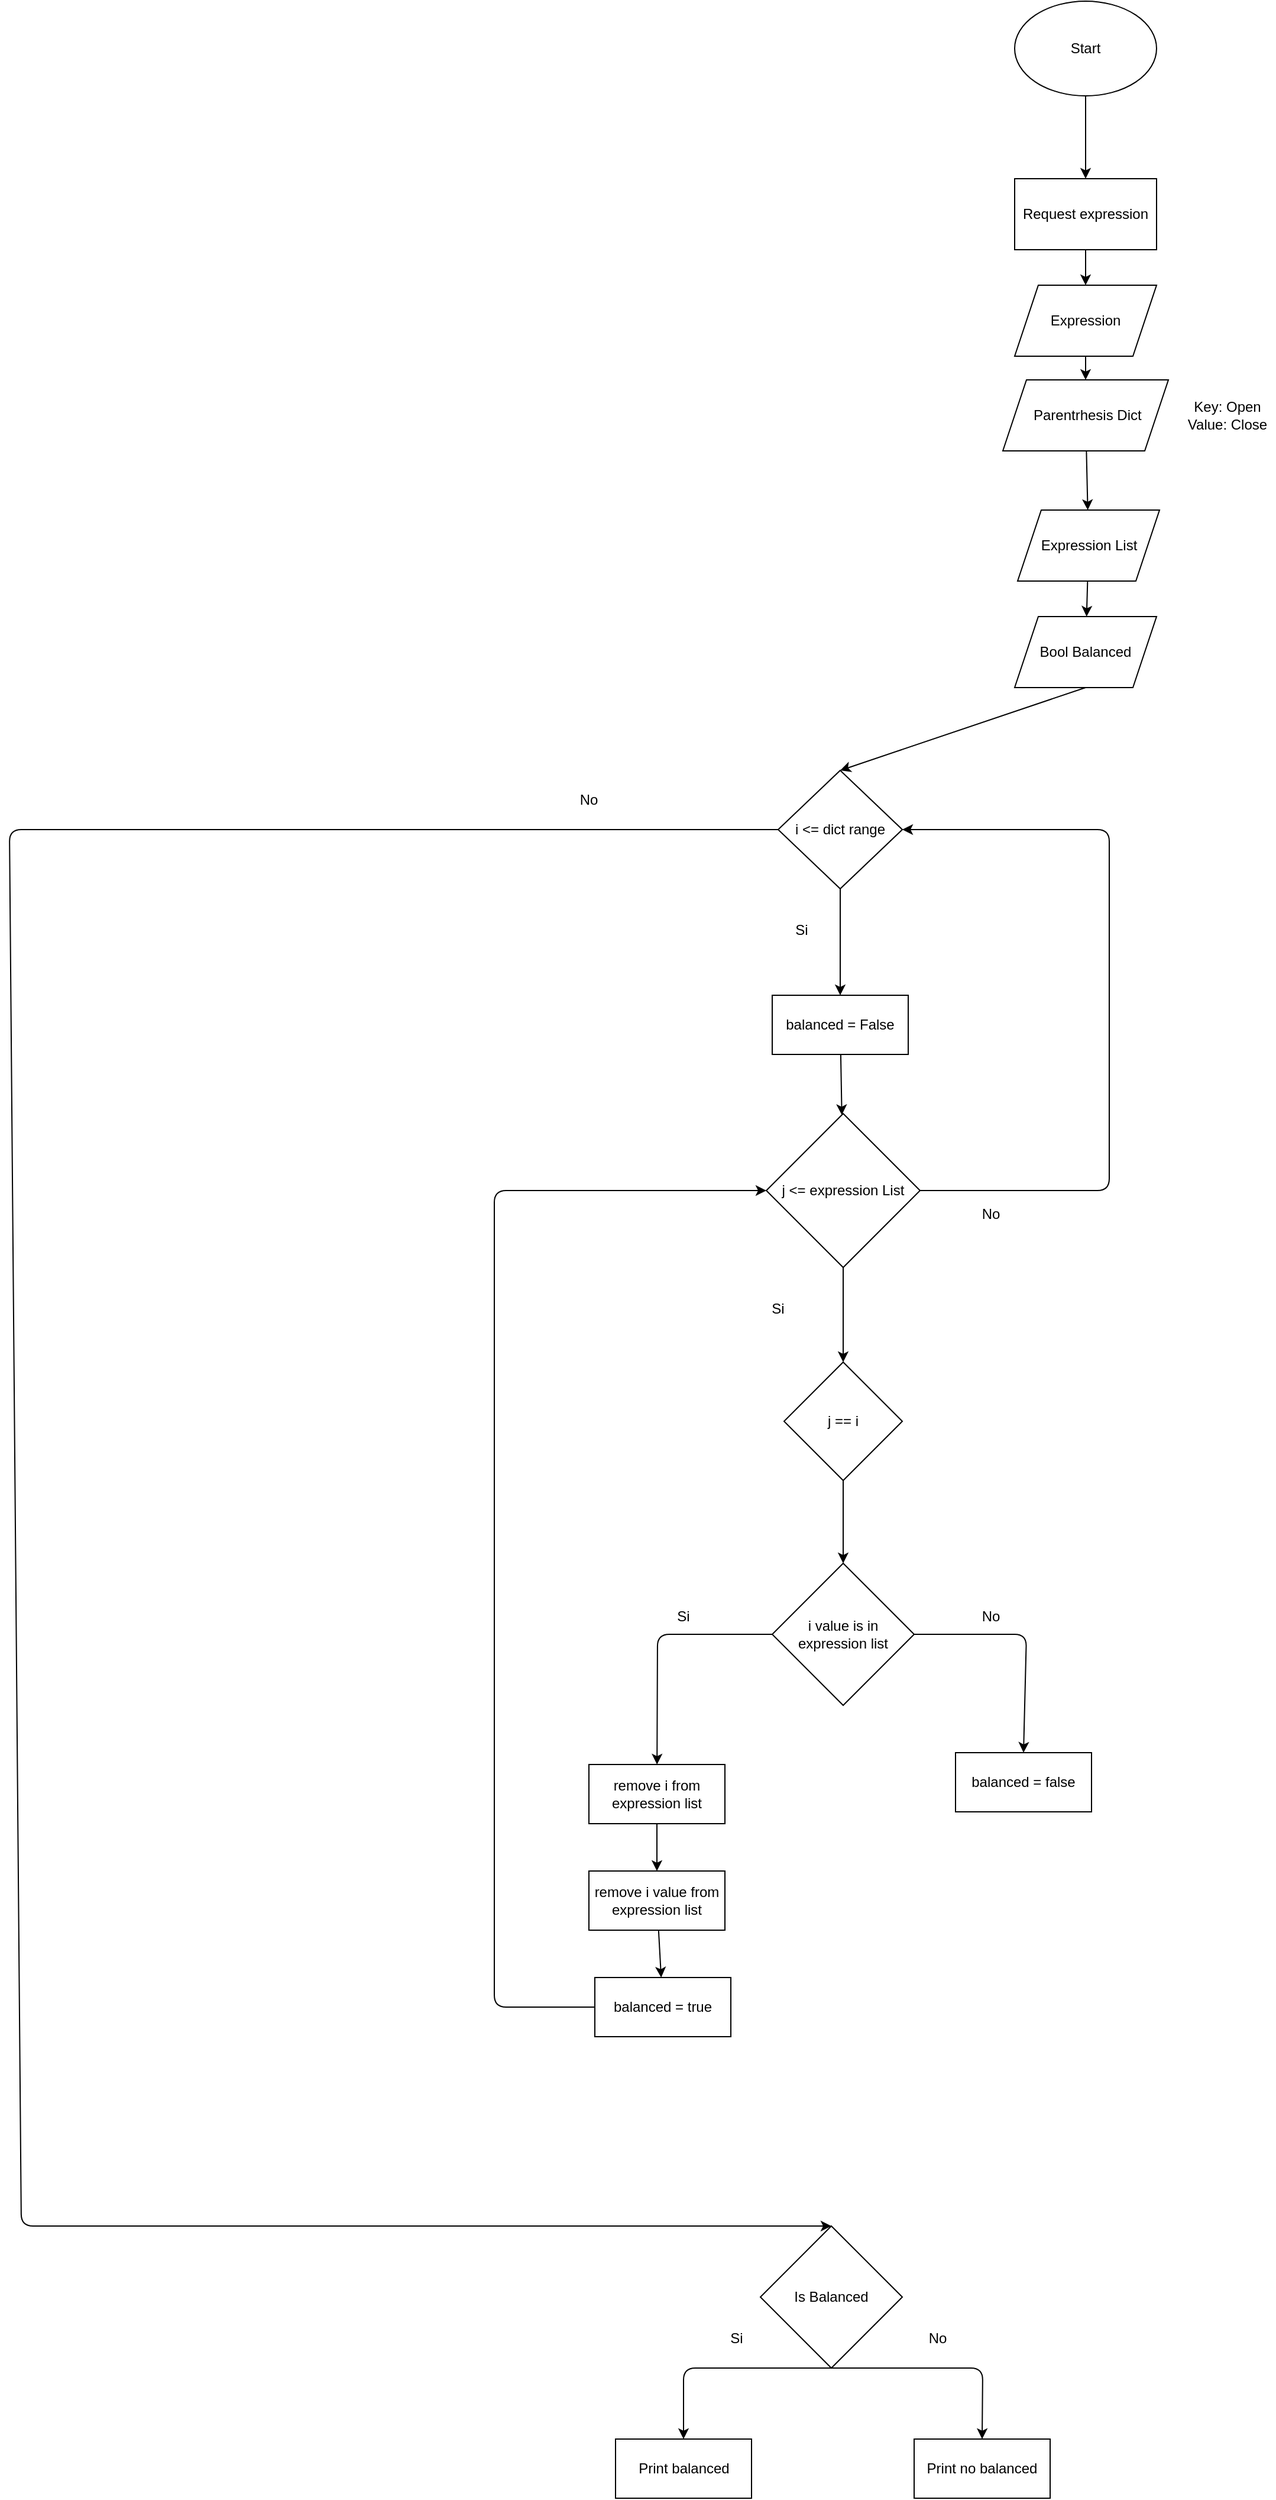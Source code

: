 <mxfile>
    <diagram id="GusDfq7GA5pG-b4OnsuM" name="Page-1">
        <mxGraphModel dx="1490" dy="2037" grid="1" gridSize="10" guides="1" tooltips="1" connect="1" arrows="1" fold="1" page="1" pageScale="1" pageWidth="2000" pageHeight="3600" math="0" shadow="0">
            <root>
                <mxCell id="0"/>
                <mxCell id="1" parent="0"/>
                <mxCell id="6" value="" style="edgeStyle=none;html=1;" edge="1" parent="1" source="2" target="4">
                    <mxGeometry relative="1" as="geometry"/>
                </mxCell>
                <mxCell id="2" value="Start" style="ellipse;whiteSpace=wrap;html=1;" vertex="1" parent="1">
                    <mxGeometry x="920" y="90" width="120" height="80" as="geometry"/>
                </mxCell>
                <mxCell id="23" value="" style="edgeStyle=none;html=1;" edge="1" parent="1" source="3" target="22">
                    <mxGeometry relative="1" as="geometry"/>
                </mxCell>
                <mxCell id="3" value="&amp;nbsp;Parentrhesis Dict" style="shape=parallelogram;perimeter=parallelogramPerimeter;whiteSpace=wrap;html=1;fixedSize=1;" vertex="1" parent="1">
                    <mxGeometry x="910" y="410" width="140" height="60" as="geometry"/>
                </mxCell>
                <mxCell id="16" value="" style="edgeStyle=none;html=1;" edge="1" parent="1" source="4" target="15">
                    <mxGeometry relative="1" as="geometry"/>
                </mxCell>
                <mxCell id="4" value="Request expression" style="rounded=0;whiteSpace=wrap;html=1;" vertex="1" parent="1">
                    <mxGeometry x="920" y="240" width="120" height="60" as="geometry"/>
                </mxCell>
                <mxCell id="10" value="Key: Open&lt;br&gt;Value: Close" style="text;html=1;strokeColor=none;fillColor=none;align=center;verticalAlign=middle;whiteSpace=wrap;rounded=0;" vertex="1" parent="1">
                    <mxGeometry x="1060" y="425" width="80" height="30" as="geometry"/>
                </mxCell>
                <mxCell id="25" value="" style="edgeStyle=none;html=1;" edge="1" parent="1" source="12" target="21">
                    <mxGeometry relative="1" as="geometry"/>
                </mxCell>
                <mxCell id="84" style="edgeStyle=none;html=1;exitX=0;exitY=0.5;exitDx=0;exitDy=0;entryX=0.5;entryY=0;entryDx=0;entryDy=0;" edge="1" parent="1" source="12" target="81">
                    <mxGeometry relative="1" as="geometry">
                        <Array as="points">
                            <mxPoint x="70" y="790"/>
                            <mxPoint x="80" y="1970"/>
                        </Array>
                    </mxGeometry>
                </mxCell>
                <mxCell id="12" value="i &amp;lt;= dict range" style="rhombus;whiteSpace=wrap;html=1;" vertex="1" parent="1">
                    <mxGeometry x="720" y="740" width="105" height="100" as="geometry"/>
                </mxCell>
                <mxCell id="17" value="" style="edgeStyle=none;html=1;" edge="1" parent="1" source="15" target="3">
                    <mxGeometry relative="1" as="geometry"/>
                </mxCell>
                <mxCell id="15" value="Expression" style="shape=parallelogram;perimeter=parallelogramPerimeter;whiteSpace=wrap;html=1;fixedSize=1;" vertex="1" parent="1">
                    <mxGeometry x="920" y="330" width="120" height="60" as="geometry"/>
                </mxCell>
                <mxCell id="20" value="Si" style="text;html=1;strokeColor=none;fillColor=none;align=center;verticalAlign=middle;whiteSpace=wrap;rounded=0;" vertex="1" parent="1">
                    <mxGeometry x="710" y="860" width="60" height="30" as="geometry"/>
                </mxCell>
                <mxCell id="68" value="" style="edgeStyle=none;html=1;" edge="1" parent="1" source="21" target="62">
                    <mxGeometry relative="1" as="geometry"/>
                </mxCell>
                <mxCell id="21" value="balanced = False" style="rounded=0;whiteSpace=wrap;html=1;" vertex="1" parent="1">
                    <mxGeometry x="715" y="930" width="115" height="50" as="geometry"/>
                </mxCell>
                <mxCell id="58" value="" style="edgeStyle=none;html=1;" edge="1" parent="1" source="22" target="57">
                    <mxGeometry relative="1" as="geometry"/>
                </mxCell>
                <mxCell id="22" value="Expression List" style="shape=parallelogram;perimeter=parallelogramPerimeter;whiteSpace=wrap;html=1;fixedSize=1;" vertex="1" parent="1">
                    <mxGeometry x="922.5" y="520" width="120" height="60" as="geometry"/>
                </mxCell>
                <mxCell id="36" value="No" style="text;html=1;strokeColor=none;fillColor=none;align=center;verticalAlign=middle;whiteSpace=wrap;rounded=0;" vertex="1" parent="1">
                    <mxGeometry x="870" y="1100" width="60" height="30" as="geometry"/>
                </mxCell>
                <mxCell id="61" style="edgeStyle=none;html=1;exitX=0.5;exitY=1;exitDx=0;exitDy=0;entryX=0.5;entryY=0;entryDx=0;entryDy=0;" edge="1" parent="1" source="57" target="12">
                    <mxGeometry relative="1" as="geometry"/>
                </mxCell>
                <mxCell id="57" value="Bool Balanced" style="shape=parallelogram;perimeter=parallelogramPerimeter;whiteSpace=wrap;html=1;fixedSize=1;" vertex="1" parent="1">
                    <mxGeometry x="920" y="610" width="120" height="60" as="geometry"/>
                </mxCell>
                <mxCell id="69" value="" style="edgeStyle=none;html=1;" edge="1" parent="1" source="62" target="63">
                    <mxGeometry relative="1" as="geometry"/>
                </mxCell>
                <mxCell id="80" style="edgeStyle=none;html=1;exitX=1;exitY=0.5;exitDx=0;exitDy=0;entryX=1;entryY=0.5;entryDx=0;entryDy=0;" edge="1" parent="1" source="62" target="12">
                    <mxGeometry relative="1" as="geometry">
                        <Array as="points">
                            <mxPoint x="1000" y="1095"/>
                            <mxPoint x="1000" y="790"/>
                        </Array>
                    </mxGeometry>
                </mxCell>
                <mxCell id="62" value="j &amp;lt;= expression List" style="rhombus;whiteSpace=wrap;html=1;" vertex="1" parent="1">
                    <mxGeometry x="710" y="1030" width="130" height="130" as="geometry"/>
                </mxCell>
                <mxCell id="70" value="" style="edgeStyle=none;html=1;" edge="1" parent="1" source="63" target="64">
                    <mxGeometry relative="1" as="geometry"/>
                </mxCell>
                <mxCell id="63" value="j == i" style="rhombus;whiteSpace=wrap;html=1;" vertex="1" parent="1">
                    <mxGeometry x="725" y="1240" width="100" height="100" as="geometry"/>
                </mxCell>
                <mxCell id="71" value="" style="edgeStyle=none;html=1;" edge="1" parent="1" source="64" target="65">
                    <mxGeometry relative="1" as="geometry">
                        <Array as="points">
                            <mxPoint x="618" y="1470"/>
                        </Array>
                    </mxGeometry>
                </mxCell>
                <mxCell id="75" style="edgeStyle=none;html=1;exitX=1;exitY=0.5;exitDx=0;exitDy=0;entryX=0.5;entryY=0;entryDx=0;entryDy=0;" edge="1" parent="1" source="64" target="74">
                    <mxGeometry relative="1" as="geometry">
                        <Array as="points">
                            <mxPoint x="930" y="1470"/>
                        </Array>
                    </mxGeometry>
                </mxCell>
                <mxCell id="64" value="i value is in expression list" style="rhombus;whiteSpace=wrap;html=1;" vertex="1" parent="1">
                    <mxGeometry x="715" y="1410" width="120" height="120" as="geometry"/>
                </mxCell>
                <mxCell id="72" value="" style="edgeStyle=none;html=1;" edge="1" parent="1" source="65" target="66">
                    <mxGeometry relative="1" as="geometry"/>
                </mxCell>
                <mxCell id="65" value="remove i from expression list" style="rounded=0;whiteSpace=wrap;html=1;" vertex="1" parent="1">
                    <mxGeometry x="560" y="1580" width="115" height="50" as="geometry"/>
                </mxCell>
                <mxCell id="73" value="" style="edgeStyle=none;html=1;" edge="1" parent="1" source="66" target="67">
                    <mxGeometry relative="1" as="geometry"/>
                </mxCell>
                <mxCell id="66" value="remove i value from expression list" style="rounded=0;whiteSpace=wrap;html=1;" vertex="1" parent="1">
                    <mxGeometry x="560" y="1670" width="115" height="50" as="geometry"/>
                </mxCell>
                <mxCell id="78" style="edgeStyle=none;html=1;exitX=0;exitY=0.5;exitDx=0;exitDy=0;entryX=0;entryY=0.5;entryDx=0;entryDy=0;" edge="1" parent="1" source="67" target="62">
                    <mxGeometry relative="1" as="geometry">
                        <Array as="points">
                            <mxPoint x="480" y="1785"/>
                            <mxPoint x="480" y="1095"/>
                        </Array>
                    </mxGeometry>
                </mxCell>
                <mxCell id="67" value="balanced = true" style="rounded=0;whiteSpace=wrap;html=1;" vertex="1" parent="1">
                    <mxGeometry x="565" y="1760" width="115" height="50" as="geometry"/>
                </mxCell>
                <mxCell id="74" value="balanced = false" style="rounded=0;whiteSpace=wrap;html=1;" vertex="1" parent="1">
                    <mxGeometry x="870" y="1570" width="115" height="50" as="geometry"/>
                </mxCell>
                <mxCell id="76" value="Si" style="text;html=1;strokeColor=none;fillColor=none;align=center;verticalAlign=middle;whiteSpace=wrap;rounded=0;" vertex="1" parent="1">
                    <mxGeometry x="610" y="1440" width="60" height="30" as="geometry"/>
                </mxCell>
                <mxCell id="77" value="No" style="text;html=1;strokeColor=none;fillColor=none;align=center;verticalAlign=middle;whiteSpace=wrap;rounded=0;" vertex="1" parent="1">
                    <mxGeometry x="870" y="1440" width="60" height="30" as="geometry"/>
                </mxCell>
                <mxCell id="79" value="Si" style="text;html=1;strokeColor=none;fillColor=none;align=center;verticalAlign=middle;whiteSpace=wrap;rounded=0;" vertex="1" parent="1">
                    <mxGeometry x="690" y="1180" width="60" height="30" as="geometry"/>
                </mxCell>
                <mxCell id="85" style="edgeStyle=none;html=1;exitX=0.5;exitY=1;exitDx=0;exitDy=0;entryX=0.5;entryY=0;entryDx=0;entryDy=0;" edge="1" parent="1" source="81" target="82">
                    <mxGeometry relative="1" as="geometry">
                        <Array as="points">
                            <mxPoint x="640" y="2090"/>
                        </Array>
                    </mxGeometry>
                </mxCell>
                <mxCell id="86" style="edgeStyle=none;html=1;exitX=0.5;exitY=1;exitDx=0;exitDy=0;entryX=0.5;entryY=0;entryDx=0;entryDy=0;" edge="1" parent="1" source="81" target="83">
                    <mxGeometry relative="1" as="geometry">
                        <Array as="points">
                            <mxPoint x="893" y="2090"/>
                        </Array>
                    </mxGeometry>
                </mxCell>
                <mxCell id="81" value="Is Balanced" style="rhombus;whiteSpace=wrap;html=1;" vertex="1" parent="1">
                    <mxGeometry x="705" y="1970" width="120" height="120" as="geometry"/>
                </mxCell>
                <mxCell id="82" value="Print balanced&lt;span style=&quot;color: rgba(0, 0, 0, 0); font-family: monospace; font-size: 0px; text-align: start;&quot;&gt;%3CmxGraphModel%3E%3Croot%3E%3CmxCell%20id%3D%220%22%2F%3E%3CmxCell%20id%3D%221%22%20parent%3D%220%22%2F%3E%3CmxCell%20id%3D%222%22%20value%3D%22balanced%20%3D%20true%22%20style%3D%22rounded%3D0%3BwhiteSpace%3Dwrap%3Bhtml%3D1%3B%22%20vertex%3D%221%22%20parent%3D%221%22%3E%3CmxGeometry%20x%3D%22565%22%20y%3D%221760%22%20width%3D%22115%22%20height%3D%2250%22%20as%3D%22geometry%22%2F%3E%3C%2FmxCell%3E%3C%2Froot%3E%3C%2FmxGraphModel%3E&lt;/span&gt;" style="rounded=0;whiteSpace=wrap;html=1;" vertex="1" parent="1">
                    <mxGeometry x="582.5" y="2150" width="115" height="50" as="geometry"/>
                </mxCell>
                <mxCell id="83" value="Print no balanced&lt;span style=&quot;color: rgba(0, 0, 0, 0); font-family: monospace; font-size: 0px; text-align: start;&quot;&gt;%3CmxGraphModel%3E%3Croot%3E%3CmxCell%20id%3D%220%22%2F%3E%3CmxCell%20id%3D%221%22%20parent%3D%220%22%2F%3E%3CmxCell%20id%3D%222%22%20value%3D%22balanced%20%3D%20true%22%20style%3D%22rounded%3D0%3BwhiteSpace%3Dwrap%3Bhtml%3D1%3B%22%20vertex%3D%221%22%20parent%3D%221%22%3E%3CmxGeometry%20x%3D%22565%22%20y%3D%221760%22%20width%3D%22115%22%20height%3D%2250%22%20as%3D%22geometry%22%2F%3E%3C%2FmxCell%3E%3C%2Froot%3E%3C%2FmxGraphModel%3E&lt;/span&gt;" style="rounded=0;whiteSpace=wrap;html=1;" vertex="1" parent="1">
                    <mxGeometry x="835" y="2150" width="115" height="50" as="geometry"/>
                </mxCell>
                <mxCell id="87" value="No" style="text;html=1;strokeColor=none;fillColor=none;align=center;verticalAlign=middle;whiteSpace=wrap;rounded=0;" vertex="1" parent="1">
                    <mxGeometry x="530" y="750" width="60" height="30" as="geometry"/>
                </mxCell>
                <mxCell id="88" value="Si" style="text;html=1;strokeColor=none;fillColor=none;align=center;verticalAlign=middle;whiteSpace=wrap;rounded=0;" vertex="1" parent="1">
                    <mxGeometry x="655" y="2050" width="60" height="30" as="geometry"/>
                </mxCell>
                <mxCell id="89" value="No" style="text;html=1;strokeColor=none;fillColor=none;align=center;verticalAlign=middle;whiteSpace=wrap;rounded=0;" vertex="1" parent="1">
                    <mxGeometry x="825" y="2050" width="60" height="30" as="geometry"/>
                </mxCell>
            </root>
        </mxGraphModel>
    </diagram>
</mxfile>